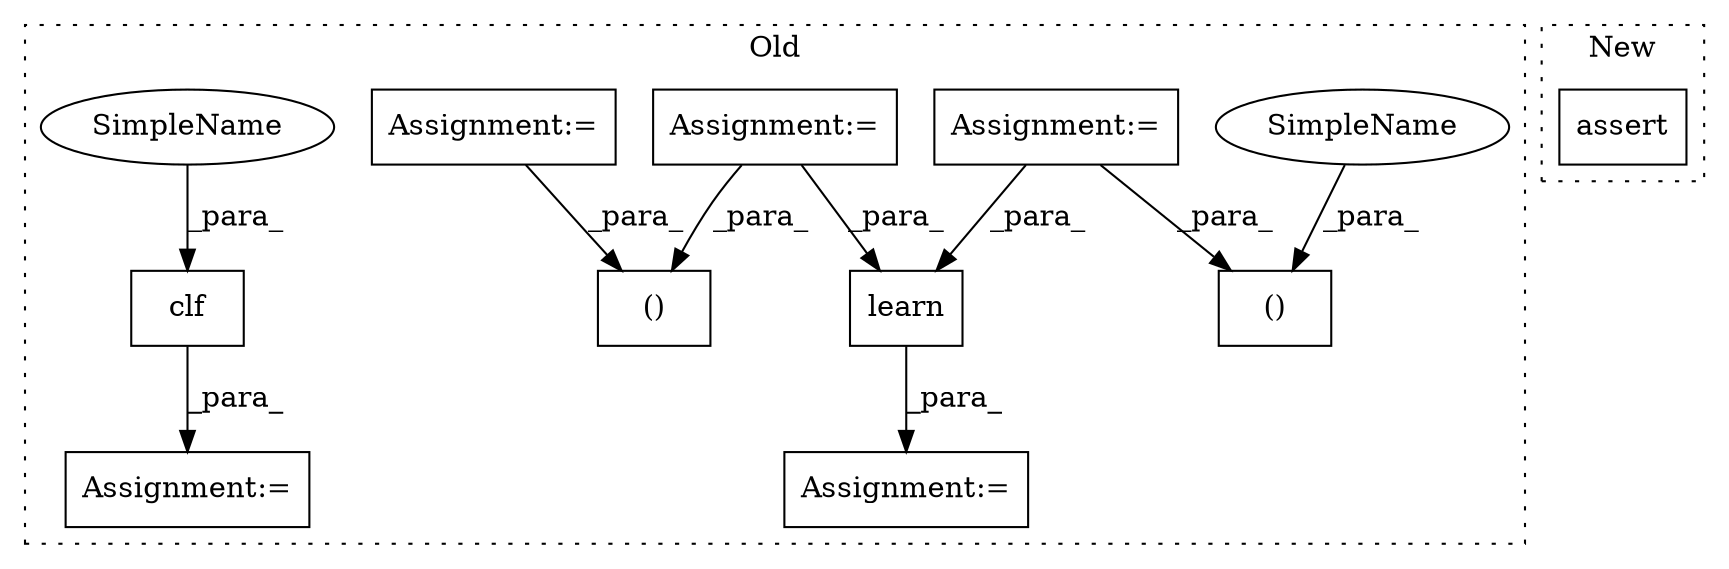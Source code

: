 digraph G {
subgraph cluster0 {
1 [label="clf" a="32" s="2229,2235" l="4,1" shape="box"];
3 [label="Assignment:=" a="7" s="2228" l="1" shape="box"];
4 [label="()" a="106" s="2050" l="17" shape="box"];
5 [label="Assignment:=" a="7" s="1811" l="2" shape="box"];
6 [label="learn" a="32" s="2213,2220" l="6,1" shape="box"];
7 [label="Assignment:=" a="7" s="1788" l="2" shape="box"];
8 [label="()" a="106" s="2096" l="17" shape="box"];
9 [label="Assignment:=" a="7" s="1823" l="2" shape="box"];
10 [label="Assignment:=" a="7" s="2212" l="1" shape="box"];
11 [label="SimpleName" a="42" s="2065" l="2" shape="ellipse"];
12 [label="SimpleName" a="42" s="2233" l="2" shape="ellipse"];
label = "Old";
style="dotted";
}
subgraph cluster1 {
2 [label="assert" a="32" s="1823,1868" l="11,1" shape="box"];
label = "New";
style="dotted";
}
1 -> 3 [label="_para_"];
5 -> 6 [label="_para_"];
5 -> 4 [label="_para_"];
6 -> 10 [label="_para_"];
7 -> 8 [label="_para_"];
7 -> 6 [label="_para_"];
9 -> 8 [label="_para_"];
11 -> 4 [label="_para_"];
12 -> 1 [label="_para_"];
}